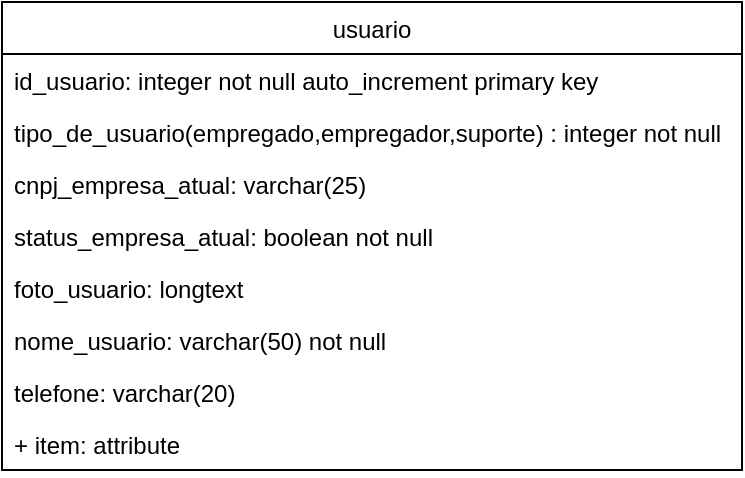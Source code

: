 <mxfile version="18.0.2" type="device"><diagram name="Page-1" id="c4acf3e9-155e-7222-9cf6-157b1a14988f"><mxGraphModel dx="1454" dy="707" grid="1" gridSize="10" guides="1" tooltips="1" connect="1" arrows="1" fold="1" page="1" pageScale="1" pageWidth="850" pageHeight="1100" background="none" math="0" shadow="0"><root><mxCell id="0"/><mxCell id="1" parent="0"/><mxCell id="nHbKDUpMwGYDts8eb4Cf-1" value="usuario" style="swimlane;fontStyle=0;childLayout=stackLayout;horizontal=1;startSize=26;fillColor=none;horizontalStack=0;resizeParent=1;resizeParentMax=0;resizeLast=0;collapsible=1;marginBottom=0;" vertex="1" parent="1"><mxGeometry x="140" y="210" width="370" height="234" as="geometry"><mxRectangle x="120" y="160" width="90" height="26" as="alternateBounds"/></mxGeometry></mxCell><mxCell id="nHbKDUpMwGYDts8eb4Cf-2" value="id_usuario: integer not null auto_increment primary key" style="text;strokeColor=none;fillColor=none;align=left;verticalAlign=top;spacingLeft=4;spacingRight=4;overflow=hidden;rotatable=0;points=[[0,0.5],[1,0.5]];portConstraint=eastwest;" vertex="1" parent="nHbKDUpMwGYDts8eb4Cf-1"><mxGeometry y="26" width="370" height="26" as="geometry"/></mxCell><mxCell id="nHbKDUpMwGYDts8eb4Cf-3" value="tipo_de_usuario(empregado,empregador,suporte) : integer not null" style="text;strokeColor=none;fillColor=none;align=left;verticalAlign=top;spacingLeft=4;spacingRight=4;overflow=hidden;rotatable=0;points=[[0,0.5],[1,0.5]];portConstraint=eastwest;" vertex="1" parent="nHbKDUpMwGYDts8eb4Cf-1"><mxGeometry y="52" width="370" height="26" as="geometry"/></mxCell><mxCell id="nHbKDUpMwGYDts8eb4Cf-4" value="cnpj_empresa_atual: varchar(25) " style="text;strokeColor=none;fillColor=none;align=left;verticalAlign=top;spacingLeft=4;spacingRight=4;overflow=hidden;rotatable=0;points=[[0,0.5],[1,0.5]];portConstraint=eastwest;" vertex="1" parent="nHbKDUpMwGYDts8eb4Cf-1"><mxGeometry y="78" width="370" height="26" as="geometry"/></mxCell><mxCell id="nHbKDUpMwGYDts8eb4Cf-8" value="status_empresa_atual: boolean not null" style="text;strokeColor=none;fillColor=none;align=left;verticalAlign=top;spacingLeft=4;spacingRight=4;overflow=hidden;rotatable=0;points=[[0,0.5],[1,0.5]];portConstraint=eastwest;" vertex="1" parent="nHbKDUpMwGYDts8eb4Cf-1"><mxGeometry y="104" width="370" height="26" as="geometry"/></mxCell><mxCell id="nHbKDUpMwGYDts8eb4Cf-9" value="foto_usuario: longtext" style="text;strokeColor=none;fillColor=none;align=left;verticalAlign=top;spacingLeft=4;spacingRight=4;overflow=hidden;rotatable=0;points=[[0,0.5],[1,0.5]];portConstraint=eastwest;" vertex="1" parent="nHbKDUpMwGYDts8eb4Cf-1"><mxGeometry y="130" width="370" height="26" as="geometry"/></mxCell><mxCell id="nHbKDUpMwGYDts8eb4Cf-11" value="nome_usuario: varchar(50) not null" style="text;strokeColor=none;fillColor=none;align=left;verticalAlign=top;spacingLeft=4;spacingRight=4;overflow=hidden;rotatable=0;points=[[0,0.5],[1,0.5]];portConstraint=eastwest;" vertex="1" parent="nHbKDUpMwGYDts8eb4Cf-1"><mxGeometry y="156" width="370" height="26" as="geometry"/></mxCell><mxCell id="nHbKDUpMwGYDts8eb4Cf-12" value="telefone: varchar(20)" style="text;strokeColor=none;fillColor=none;align=left;verticalAlign=top;spacingLeft=4;spacingRight=4;overflow=hidden;rotatable=0;points=[[0,0.5],[1,0.5]];portConstraint=eastwest;" vertex="1" parent="nHbKDUpMwGYDts8eb4Cf-1"><mxGeometry y="182" width="370" height="26" as="geometry"/></mxCell><mxCell id="nHbKDUpMwGYDts8eb4Cf-13" value="+ item: attribute" style="text;strokeColor=none;fillColor=none;align=left;verticalAlign=top;spacingLeft=4;spacingRight=4;overflow=hidden;rotatable=0;points=[[0,0.5],[1,0.5]];portConstraint=eastwest;" vertex="1" parent="nHbKDUpMwGYDts8eb4Cf-1"><mxGeometry y="208" width="370" height="26" as="geometry"/></mxCell></root></mxGraphModel></diagram></mxfile>